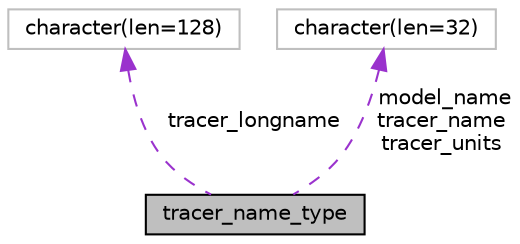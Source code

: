 digraph "tracer_name_type"
{
 // INTERACTIVE_SVG=YES
 // LATEX_PDF_SIZE
  edge [fontname="Helvetica",fontsize="10",labelfontname="Helvetica",labelfontsize="10"];
  node [fontname="Helvetica",fontsize="10",shape=record];
  Node1 [label="tracer_name_type",height=0.2,width=0.4,color="black", fillcolor="grey75", style="filled", fontcolor="black",tooltip="Private type to holds string data for a tracer."];
  Node2 -> Node1 [dir="back",color="darkorchid3",fontsize="10",style="dashed",label=" tracer_longname" ,fontname="Helvetica"];
  Node2 [label="character(len=128)",height=0.2,width=0.4,color="grey75", fillcolor="white", style="filled",tooltip=" "];
  Node3 -> Node1 [dir="back",color="darkorchid3",fontsize="10",style="dashed",label=" model_name\ntracer_name\ntracer_units" ,fontname="Helvetica"];
  Node3 [label="character(len=32)",height=0.2,width=0.4,color="grey75", fillcolor="white", style="filled",tooltip=" "];
}
